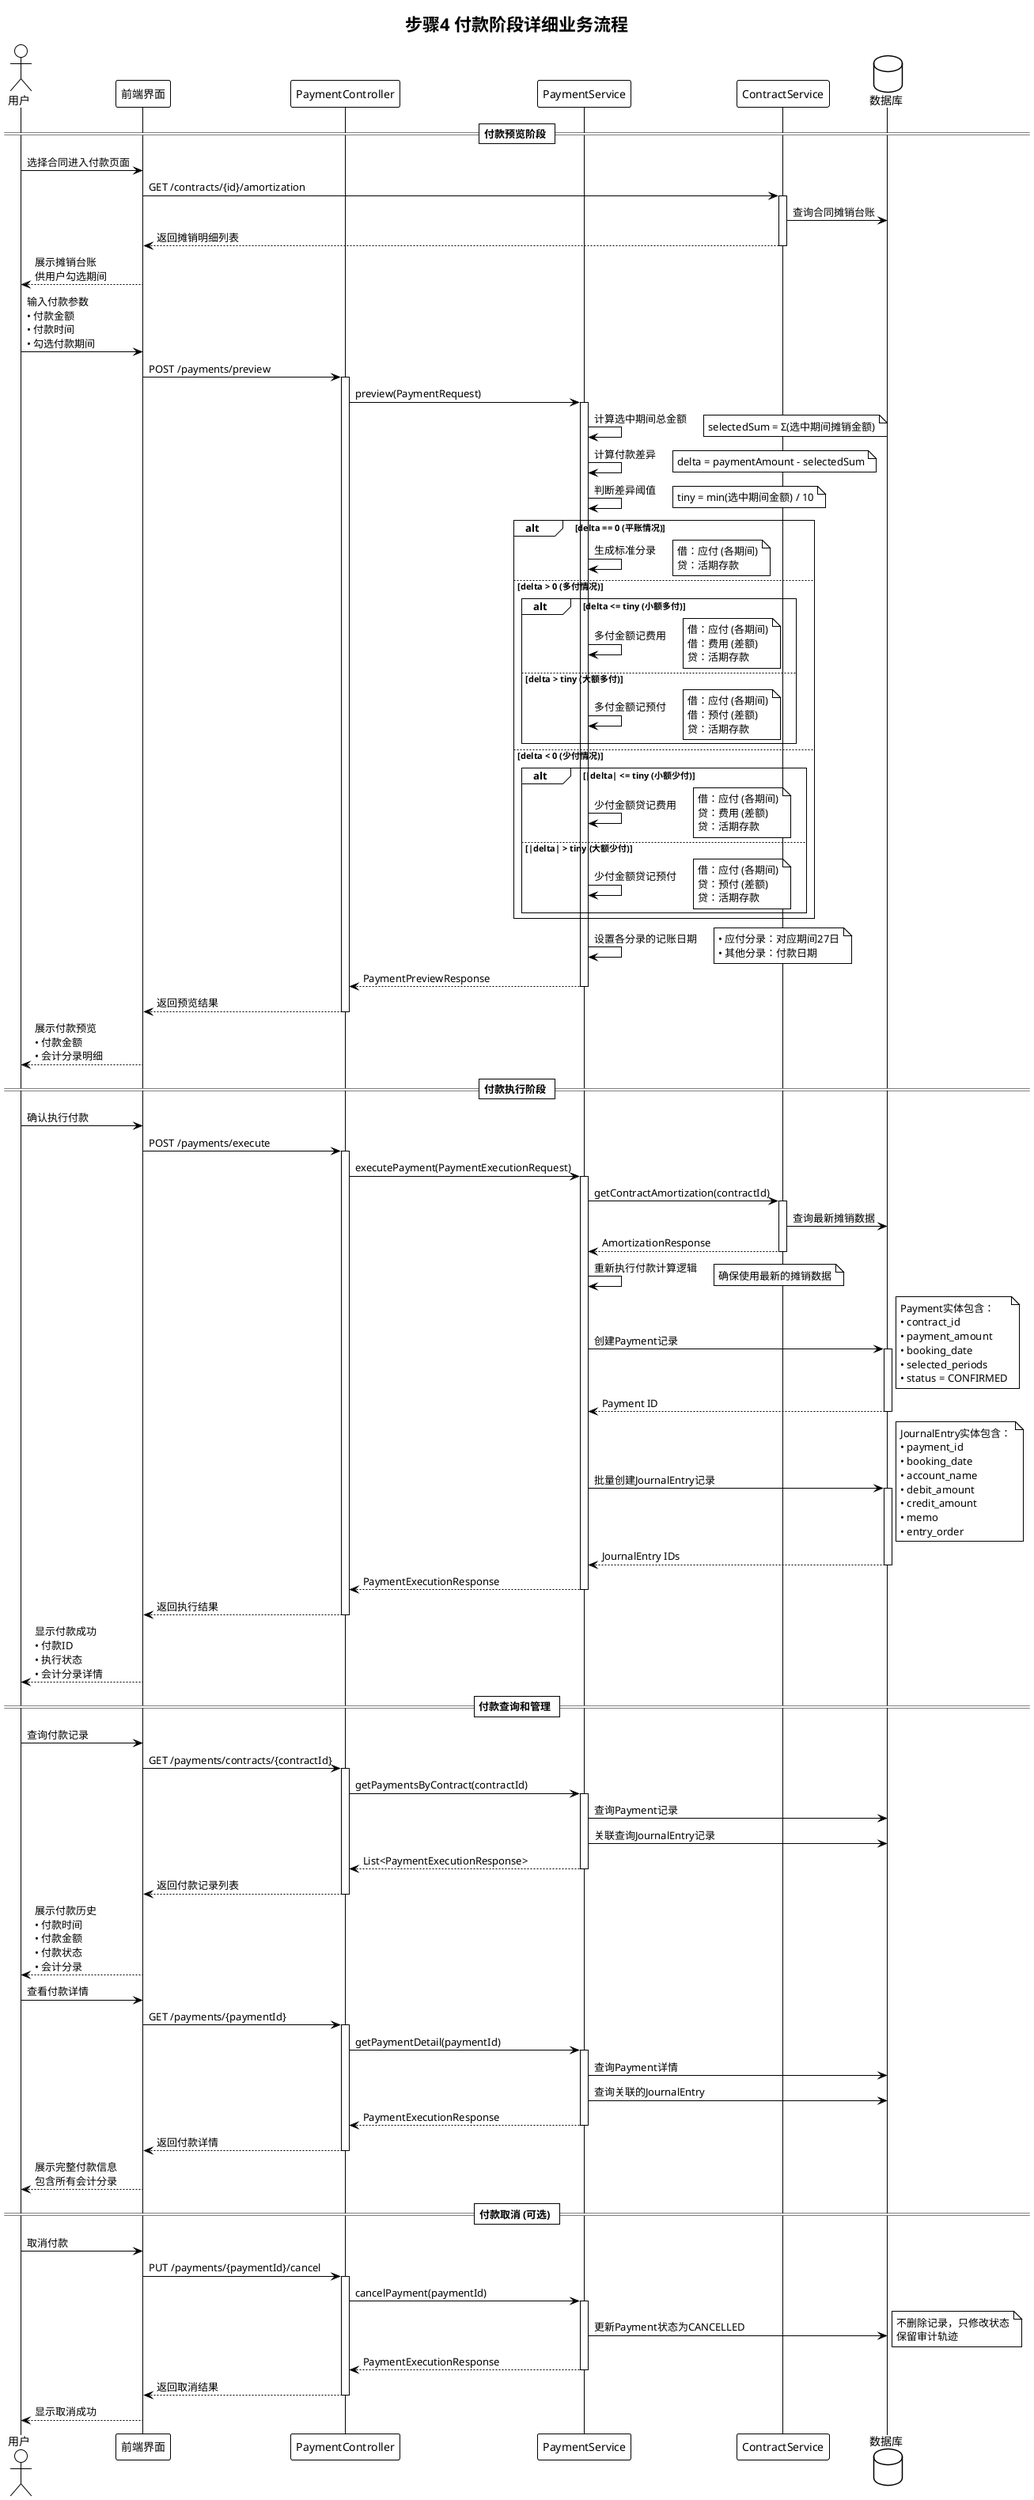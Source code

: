 @startuml 步骤4付款阶段详细时序图

!theme plain
title 步骤4 付款阶段详细业务流程

actor 用户 as User
participant "前端界面" as Frontend
participant "PaymentController" as PaymentController
participant "PaymentService" as PaymentService
participant "ContractService" as ContractService
database "数据库" as DB

== 付款预览阶段 ==

User -> Frontend: 选择合同进入付款页面
Frontend -> ContractService: GET /contracts/{id}/amortization
activate ContractService
ContractService -> DB: 查询合同摊销台账
ContractService --> Frontend: 返回摊销明细列表
deactivate ContractService

Frontend --> User: 展示摊销台账\n供用户勾选期间

User -> Frontend: 输入付款参数\n• 付款金额\n• 付款时间\n• 勾选付款期间
Frontend -> PaymentController: POST /payments/preview
activate PaymentController

PaymentController -> PaymentService: preview(PaymentRequest)
activate PaymentService

PaymentService -> PaymentService: 计算选中期间总金额
note right: selectedSum = Σ(选中期间摊销金额)

PaymentService -> PaymentService: 计算付款差异
note right: delta = paymentAmount - selectedSum

PaymentService -> PaymentService: 判断差异阈值
note right: tiny = min(选中期间金额) / 10

alt delta == 0 (平账情况)
    PaymentService -> PaymentService: 生成标准分录
    note right: 借：应付 (各期间)\n贷：活期存款
    
else delta > 0 (多付情况)
    alt delta <= tiny (小额多付)
        PaymentService -> PaymentService: 多付金额记费用
        note right: 借：应付 (各期间)\n借：费用 (差额)\n贷：活期存款
    else delta > tiny (大额多付)
        PaymentService -> PaymentService: 多付金额记预付
        note right: 借：应付 (各期间)\n借：预付 (差额)\n贷：活期存款
    end
    
else delta < 0 (少付情况)
    alt |delta| <= tiny (小额少付)
        PaymentService -> PaymentService: 少付金额贷记费用
        note right: 借：应付 (各期间)\n贷：费用 (差额)\n贷：活期存款
    else |delta| > tiny (大额少付)
        PaymentService -> PaymentService: 少付金额贷记预付
        note right: 借：应付 (各期间)\n贷：预付 (差额)\n贷：活期存款
    end
end

PaymentService -> PaymentService: 设置各分录的记账日期
note right: • 应付分录：对应期间27日\n• 其他分录：付款日期

PaymentService --> PaymentController: PaymentPreviewResponse
deactivate PaymentService

PaymentController --> Frontend: 返回预览结果
deactivate PaymentController

Frontend --> User: 展示付款预览\n• 付款金额\n• 会计分录明细

== 付款执行阶段 ==

User -> Frontend: 确认执行付款
Frontend -> PaymentController: POST /payments/execute
activate PaymentController

PaymentController -> PaymentService: executePayment(PaymentExecutionRequest)
activate PaymentService

PaymentService -> ContractService: getContractAmortization(contractId)
activate ContractService
ContractService -> DB: 查询最新摊销数据
ContractService --> PaymentService: AmortizationResponse
deactivate ContractService

PaymentService -> PaymentService: 重新执行付款计算逻辑
note right: 确保使用最新的摊销数据

PaymentService -> DB: 创建Payment记录
activate DB
note right: Payment实体包含：\n• contract_id\n• payment_amount\n• booking_date\n• selected_periods\n• status = CONFIRMED
DB --> PaymentService: Payment ID
deactivate DB

PaymentService -> DB: 批量创建JournalEntry记录
activate DB
note right: JournalEntry实体包含：\n• payment_id\n• booking_date\n• account_name\n• debit_amount\n• credit_amount\n• memo\n• entry_order
DB --> PaymentService: JournalEntry IDs
deactivate DB

PaymentService --> PaymentController: PaymentExecutionResponse
deactivate PaymentService

PaymentController --> Frontend: 返回执行结果
deactivate PaymentController

Frontend --> User: 显示付款成功\n• 付款ID\n• 执行状态\n• 会计分录详情

== 付款查询和管理 ==

User -> Frontend: 查询付款记录
Frontend -> PaymentController: GET /payments/contracts/{contractId}
activate PaymentController

PaymentController -> PaymentService: getPaymentsByContract(contractId)
activate PaymentService

PaymentService -> DB: 查询Payment记录
PaymentService -> DB: 关联查询JournalEntry记录
PaymentService --> PaymentController: List<PaymentExecutionResponse>
deactivate PaymentService

PaymentController --> Frontend: 返回付款记录列表
deactivate PaymentController

Frontend --> User: 展示付款历史\n• 付款时间\n• 付款金额\n• 付款状态\n• 会计分录

User -> Frontend: 查看付款详情
Frontend -> PaymentController: GET /payments/{paymentId}
activate PaymentController

PaymentController -> PaymentService: getPaymentDetail(paymentId)
activate PaymentService

PaymentService -> DB: 查询Payment详情
PaymentService -> DB: 查询关联的JournalEntry
PaymentService --> PaymentController: PaymentExecutionResponse
deactivate PaymentService

PaymentController --> Frontend: 返回付款详情
deactivate PaymentController

Frontend --> User: 展示完整付款信息\n包含所有会计分录

== 付款取消 (可选) ==

User -> Frontend: 取消付款
Frontend -> PaymentController: PUT /payments/{paymentId}/cancel
activate PaymentController

PaymentController -> PaymentService: cancelPayment(paymentId)
activate PaymentService

PaymentService -> DB: 更新Payment状态为CANCELLED
note right: 不删除记录，只修改状态\n保留审计轨迹

PaymentService --> PaymentController: PaymentExecutionResponse
deactivate PaymentService

PaymentController --> Frontend: 返回取消结果
deactivate PaymentController

Frontend --> User: 显示取消成功

@enduml
